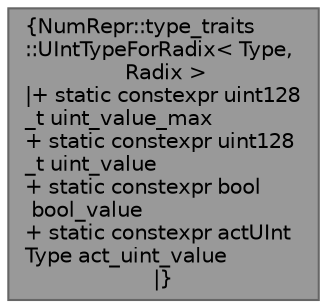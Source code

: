 digraph "NumRepr::type_traits::UIntTypeForRadix&lt; Type, Radix &gt;"
{
 // INTERACTIVE_SVG=YES
 // LATEX_PDF_SIZE
  bgcolor="transparent";
  edge [fontname=Helvetica,fontsize=10,labelfontname=Helvetica,labelfontsize=10];
  node [fontname=Helvetica,fontsize=10,shape=box,height=0.2,width=0.4];
  Node1 [label="{NumRepr::type_traits\l::UIntTypeForRadix\< Type,\l Radix \>\n|+ static constexpr uint128\l_t uint_value_max\l+ static constexpr uint128\l_t uint_value\l+ static constexpr bool\l bool_value\l+ static constexpr actUInt\lType act_uint_value\l|}",height=0.2,width=0.4,color="gray40", fillcolor="grey60", style="filled", fontcolor="black",tooltip="FUNCION TYPE_TRAITS DE AYUDA PARA TYPE_TRAITS::UINTTYPEFORRADIX."];
}
